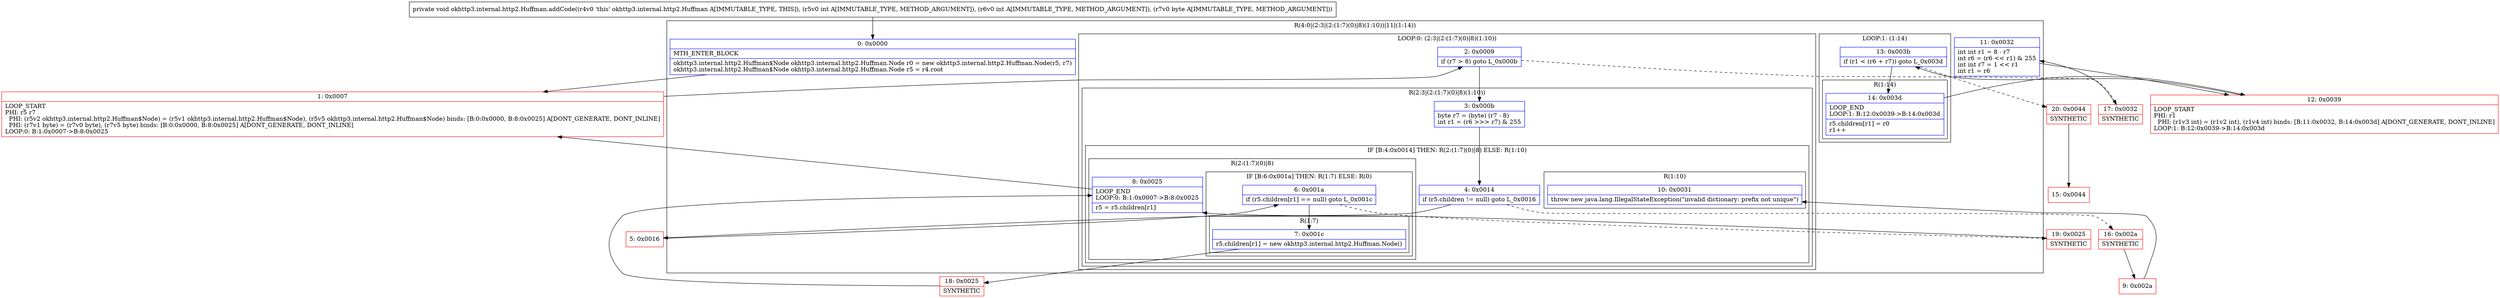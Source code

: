 digraph "CFG forokhttp3.internal.http2.Huffman.addCode(IIB)V" {
subgraph cluster_Region_1684737311 {
label = "R(4:0|(2:3|(2:(1:7)(0)|8)(1:10))|11|(1:14))";
node [shape=record,color=blue];
Node_0 [shape=record,label="{0\:\ 0x0000|MTH_ENTER_BLOCK\l|okhttp3.internal.http2.Huffman$Node okhttp3.internal.http2.Huffman.Node r0 = new okhttp3.internal.http2.Huffman.Node(r5, r7)\lokhttp3.internal.http2.Huffman$Node okhttp3.internal.http2.Huffman.Node r5 = r4.root\l}"];
subgraph cluster_LoopRegion_1469058243 {
label = "LOOP:0: (2:3|(2:(1:7)(0)|8)(1:10))";
node [shape=record,color=blue];
Node_2 [shape=record,label="{2\:\ 0x0009|if (r7 \> 8) goto L_0x000b\l}"];
subgraph cluster_Region_218695854 {
label = "R(2:3|(2:(1:7)(0)|8)(1:10))";
node [shape=record,color=blue];
Node_3 [shape=record,label="{3\:\ 0x000b|byte r7 = (byte) (r7 \- 8)\lint r1 = (r6 \>\>\> r7) & 255\l}"];
subgraph cluster_IfRegion_1979294483 {
label = "IF [B:4:0x0014] THEN: R(2:(1:7)(0)|8) ELSE: R(1:10)";
node [shape=record,color=blue];
Node_4 [shape=record,label="{4\:\ 0x0014|if (r5.children != null) goto L_0x0016\l}"];
subgraph cluster_Region_948445134 {
label = "R(2:(1:7)(0)|8)";
node [shape=record,color=blue];
subgraph cluster_IfRegion_1229343558 {
label = "IF [B:6:0x001a] THEN: R(1:7) ELSE: R(0)";
node [shape=record,color=blue];
Node_6 [shape=record,label="{6\:\ 0x001a|if (r5.children[r1] == null) goto L_0x001c\l}"];
subgraph cluster_Region_1306444838 {
label = "R(1:7)";
node [shape=record,color=blue];
Node_7 [shape=record,label="{7\:\ 0x001c|r5.children[r1] = new okhttp3.internal.http2.Huffman.Node()\l}"];
}
subgraph cluster_Region_1046326872 {
label = "R(0)";
node [shape=record,color=blue];
}
}
Node_8 [shape=record,label="{8\:\ 0x0025|LOOP_END\lLOOP:0: B:1:0x0007\-\>B:8:0x0025\l|r5 = r5.children[r1]\l}"];
}
subgraph cluster_Region_107569910 {
label = "R(1:10)";
node [shape=record,color=blue];
Node_10 [shape=record,label="{10\:\ 0x0031|throw new java.lang.IllegalStateException(\"invalid dictionary: prefix not unique\")\l}"];
}
}
}
}
Node_11 [shape=record,label="{11\:\ 0x0032|int int r1 = 8 \- r7\lint r6 = (r6 \<\< r1) & 255\lint int r7 = 1 \<\< r1\lint r1 = r6\l}"];
subgraph cluster_LoopRegion_902874172 {
label = "LOOP:1: (1:14)";
node [shape=record,color=blue];
Node_13 [shape=record,label="{13\:\ 0x003b|if (r1 \< (r6 + r7)) goto L_0x003d\l}"];
subgraph cluster_Region_1414138578 {
label = "R(1:14)";
node [shape=record,color=blue];
Node_14 [shape=record,label="{14\:\ 0x003d|LOOP_END\lLOOP:1: B:12:0x0039\-\>B:14:0x003d\l|r5.children[r1] = r0\lr1++\l}"];
}
}
}
Node_1 [shape=record,color=red,label="{1\:\ 0x0007|LOOP_START\lPHI: r5 r7 \l  PHI: (r5v2 okhttp3.internal.http2.Huffman$Node) = (r5v1 okhttp3.internal.http2.Huffman$Node), (r5v5 okhttp3.internal.http2.Huffman$Node) binds: [B:0:0x0000, B:8:0x0025] A[DONT_GENERATE, DONT_INLINE]\l  PHI: (r7v1 byte) = (r7v0 byte), (r7v5 byte) binds: [B:0:0x0000, B:8:0x0025] A[DONT_GENERATE, DONT_INLINE]\lLOOP:0: B:1:0x0007\-\>B:8:0x0025\l}"];
Node_5 [shape=record,color=red,label="{5\:\ 0x0016}"];
Node_9 [shape=record,color=red,label="{9\:\ 0x002a}"];
Node_12 [shape=record,color=red,label="{12\:\ 0x0039|LOOP_START\lPHI: r1 \l  PHI: (r1v3 int) = (r1v2 int), (r1v4 int) binds: [B:11:0x0032, B:14:0x003d] A[DONT_GENERATE, DONT_INLINE]\lLOOP:1: B:12:0x0039\-\>B:14:0x003d\l}"];
Node_15 [shape=record,color=red,label="{15\:\ 0x0044}"];
Node_16 [shape=record,color=red,label="{16\:\ 0x002a|SYNTHETIC\l}"];
Node_17 [shape=record,color=red,label="{17\:\ 0x0032|SYNTHETIC\l}"];
Node_18 [shape=record,color=red,label="{18\:\ 0x0025|SYNTHETIC\l}"];
Node_19 [shape=record,color=red,label="{19\:\ 0x0025|SYNTHETIC\l}"];
Node_20 [shape=record,color=red,label="{20\:\ 0x0044|SYNTHETIC\l}"];
MethodNode[shape=record,label="{private void okhttp3.internal.http2.Huffman.addCode((r4v0 'this' okhttp3.internal.http2.Huffman A[IMMUTABLE_TYPE, THIS]), (r5v0 int A[IMMUTABLE_TYPE, METHOD_ARGUMENT]), (r6v0 int A[IMMUTABLE_TYPE, METHOD_ARGUMENT]), (r7v0 byte A[IMMUTABLE_TYPE, METHOD_ARGUMENT])) }"];
MethodNode -> Node_0;
Node_0 -> Node_1;
Node_2 -> Node_3;
Node_2 -> Node_17[style=dashed];
Node_3 -> Node_4;
Node_4 -> Node_5;
Node_4 -> Node_16[style=dashed];
Node_6 -> Node_7;
Node_6 -> Node_19[style=dashed];
Node_7 -> Node_18;
Node_8 -> Node_1;
Node_11 -> Node_12;
Node_13 -> Node_14;
Node_13 -> Node_20[style=dashed];
Node_14 -> Node_12;
Node_1 -> Node_2;
Node_5 -> Node_6;
Node_9 -> Node_10;
Node_12 -> Node_13;
Node_16 -> Node_9;
Node_17 -> Node_11;
Node_18 -> Node_8;
Node_19 -> Node_8;
Node_20 -> Node_15;
}

